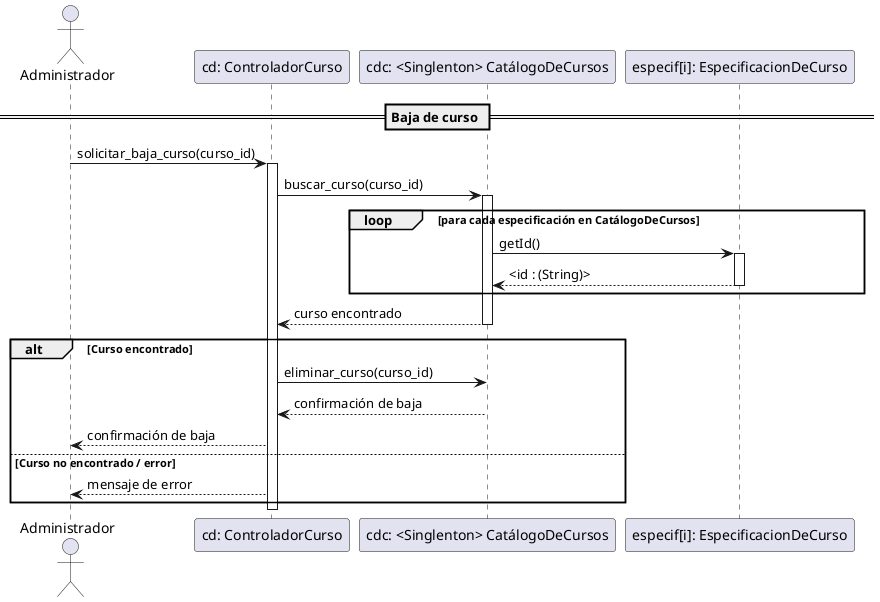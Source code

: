 @startuml
actor Administrador

participant "cd: ControladorCurso" as CC
participant "cdc: <Singlenton> CatálogoDeCursos" as Cat
participant "especif[i]: EspecificacionDeCurso" as Esp

== Baja de curso ==
Administrador -> CC : solicitar_baja_curso(curso_id)
activate CC

CC -> Cat : buscar_curso(curso_id)
activate Cat

loop para cada especificación en CatálogoDeCursos
    Cat -> Esp : getId()
    activate Esp
    Esp --> Cat : <id : (String)>
    deactivate Esp
end


Cat --> CC : curso encontrado
deactivate Cat

alt Curso encontrado
    CC -> Cat : eliminar_curso(curso_id)
    Cat --> CC : confirmación de baja
    CC --> Administrador : confirmación de baja
else Curso no encontrado / error
    CC --> Administrador : mensaje de error
end

deactivate CC
@enduml

